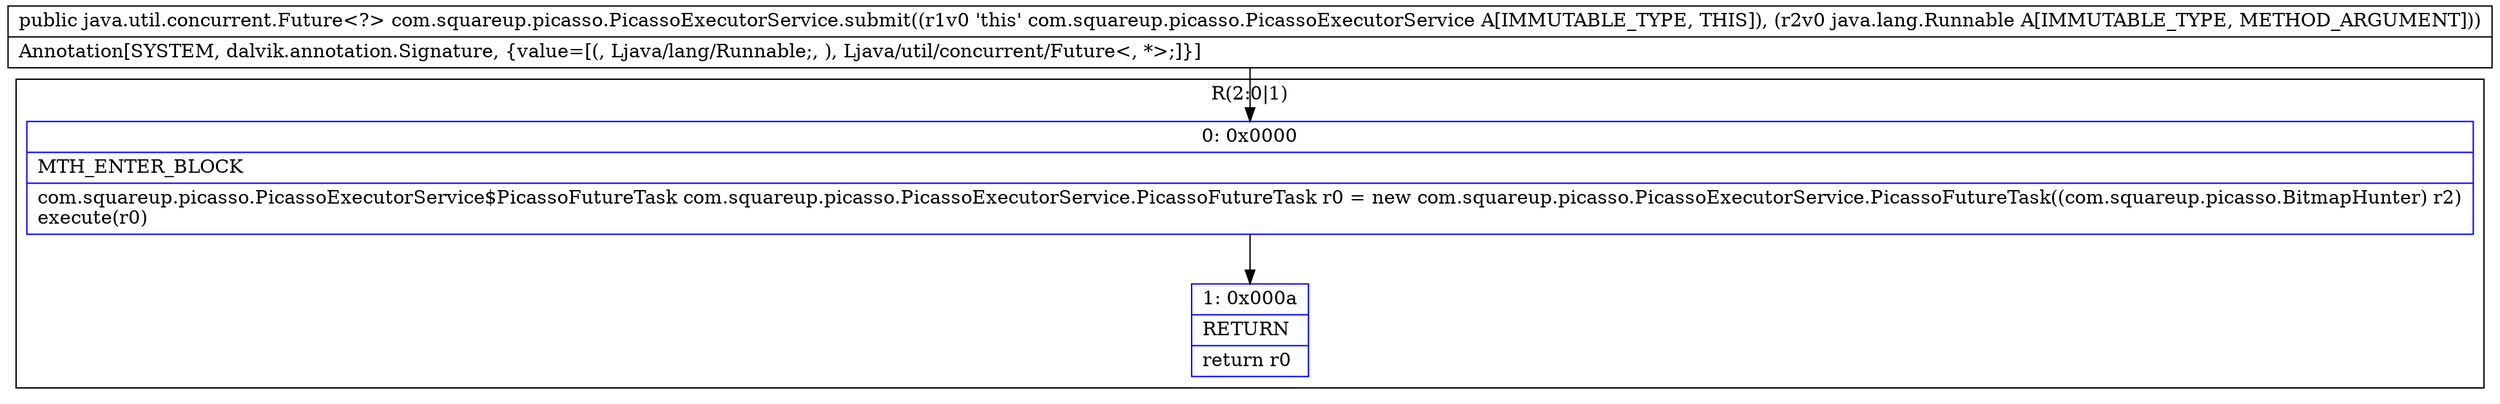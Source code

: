 digraph "CFG forcom.squareup.picasso.PicassoExecutorService.submit(Ljava\/lang\/Runnable;)Ljava\/util\/concurrent\/Future;" {
subgraph cluster_Region_777794414 {
label = "R(2:0|1)";
node [shape=record,color=blue];
Node_0 [shape=record,label="{0\:\ 0x0000|MTH_ENTER_BLOCK\l|com.squareup.picasso.PicassoExecutorService$PicassoFutureTask com.squareup.picasso.PicassoExecutorService.PicassoFutureTask r0 = new com.squareup.picasso.PicassoExecutorService.PicassoFutureTask((com.squareup.picasso.BitmapHunter) r2)\lexecute(r0)\l}"];
Node_1 [shape=record,label="{1\:\ 0x000a|RETURN\l|return r0\l}"];
}
MethodNode[shape=record,label="{public java.util.concurrent.Future\<?\> com.squareup.picasso.PicassoExecutorService.submit((r1v0 'this' com.squareup.picasso.PicassoExecutorService A[IMMUTABLE_TYPE, THIS]), (r2v0 java.lang.Runnable A[IMMUTABLE_TYPE, METHOD_ARGUMENT]))  | Annotation[SYSTEM, dalvik.annotation.Signature, \{value=[(, Ljava\/lang\/Runnable;, ), Ljava\/util\/concurrent\/Future\<, *\>;]\}]\l}"];
MethodNode -> Node_0;
Node_0 -> Node_1;
}

